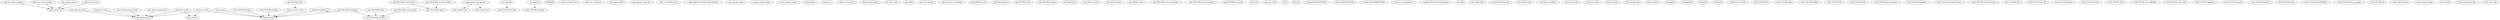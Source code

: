 /* Created by mdot for Matlab */
digraph m2html {
  add_obc_nodes_graphic -> find_nearest_pt;
  add_river_nodes_graphic -> find_nearest_pt;
  add_sponge_nodes -> find_nearest_pt;
  add_stations_list -> find_nearest_pt;
  gen_semistructured_mesh -> make_blank_mesh;
  gen_unstructured_mesh -> make_blank_mesh;
  get_HYCOM_tsobc -> interp_coarse_to_obc;
  get_POLCOMS_meanflow -> get_POLCOMS_netCDF;
  get_POLCOMS_meanflow -> nodes2elems;
  get_POLCOMS_tsobc -> get_POLCOMS_netCDF;
  get_POLCOMS_tsobc_NOCL -> get_POLCOMS_sigma;
  get_POLCOMS_tsobc_gcoms -> get_POLCOMS_netCDF;
  get_POLCOMS_tsrestart_NOCL -> get_POLCOMS_sigma;
  hybrid_coordinate -> hybrid_coordinate;
  hybrid_coordinate -> nodes2elems;
  interp_coarse_to_obc -> nodes2elems;
  make_model_nml_generic -> make_default_nml;
  make_model_nml_generic -> write_model_nml;
  read_admesh_mesh -> make_blank_mesh;
  read_gmsh_mesh -> make_blank_mesh;
  read_grid_mesh -> add_coriolis;
  read_grid_mesh -> make_blank_mesh;
  read_sigma -> nodes2elems;
  read_sms_mesh -> add_coriolis;
  read_sms_mesh -> make_blank_mesh;
  read_sms_mesh -> nodes2elems;
  set_elevtide -> write_FVCOM_elevtide;
  set_spectide -> write_FVCOM_spectide;
  write_FVCOM_forcing -> nodes2elems;
  write_FVCOM_heating -> nodes2elems;

  README [URL="README.html"];
  add_coriolis [URL="add_coriolis.html"];
  add_obc_nodes_graphic [URL="add_obc_nodes_graphic.html"];
  add_obc_nodes_list [URL="add_obc_nodes_list.html"];
  add_river_nodes_graphic [URL="add_river_nodes_graphic.html"];
  add_river_nodes_list [URL="add_river_nodes_list.html"];
  add_sigma_forDT [URL="add_sigma_forDT.html"];
  add_sponge_nodes [URL="add_sponge_nodes.html"];
  add_sponge_nodes_list [URL="add_sponge_nodes_list.html"];
  add_stations_list [URL="add_stations_list.html"];
  add_var_FVCOM_river [URL="add_var_FVCOM_river.html"];
  add_weights_FVCOM_nested_forcing [URL="add_weights_FVCOM_nested_forcing.html"];
  calc_sponge_radius [URL="calc_sponge_radius.html"];
  change_shallow_bathy [URL="change_shallow_bathy.html"];
  create_nesting_nodes [URL="create_nesting_nodes.html"];
  elems2nodes [URL="elems2nodes.html"];
  estimate_ts [URL="estimate_ts.html"];
  extract_mesoscale [URL="extract_mesoscale.html"];
  find_nearest_pt [URL="find_nearest_pt.html"];
  find_nesting_region [URL="find_nesting_region.html"];
  fix_river_nodes [URL="fix_river_nodes.html"];
  gen_semistructured_mesh [URL="gen_semistructured_mesh.html"];
  gen_unstructured_mesh [URL="gen_unstructured_mesh.html"];
  get_AMM [URL="get_AMM.html"];
  get_CFS_forcing [URL="get_CFS_forcing.html"];
  get_EA_river_climatology [URL="get_EA_river_climatology.html"];
  get_EHYPE_rivers [URL="get_EHYPE_rivers.html"];
  get_ERA_forcing [URL="get_ERA_forcing.html"];
  get_FVCOM_rivers [URL="get_FVCOM_rivers.html"];
  get_HYCOM_forcing [URL="get_HYCOM_forcing.html"];
  get_HYCOM_tsobc [URL="get_HYCOM_tsobc.html"];
  get_MetUM_pp [URL="get_MetUM_pp.html"];
  get_NAE2_forcing [URL="get_NAE2_forcing.html"];
  get_NCEP_forcing [URL="get_NCEP_forcing.html"];
  get_NEMO_rivers [URL="get_NEMO_rivers.html"];
  get_POLCOMS_meanflow [URL="get_POLCOMS_meanflow.html"];
  get_POLCOMS_netCDF [URL="get_POLCOMS_netCDF.html"];
  get_POLCOMS_river_discharge [URL="get_POLCOMS_river_discharge.html"];
  get_POLCOMS_river_positions [URL="get_POLCOMS_river_positions.html"];
  get_POLCOMS_sigma [URL="get_POLCOMS_sigma.html"];
  get_POLCOMS_tsobc [URL="get_POLCOMS_tsobc.html"];
  get_POLCOMS_tsobc_NOCL [URL="get_POLCOMS_tsobc_NOCL.html"];
  get_POLCOMS_tsobc_gcoms [URL="get_POLCOMS_tsobc_gcoms.html"];
  get_POLCOMS_tsrestart_NOCL [URL="get_POLCOMS_tsrestart_NOCL.html"];
  get_POLPRED_spectide [URL="get_POLPRED_spectide.html"];
  get_cs3x [URL="get_cs3x.html"];
  get_zeta_xtide [URL="get_zeta_xtide.html"];
  hybrid_coordinate [URL="hybrid_coordinate.html"];
  inCell [URL="inCell.html"];
  init_lag [URL="init_lag.html"];
  interp_HYCOM2FVCOM [URL="interp_HYCOM2FVCOM.html"];
  interp_NEMO2FVCOM [URL="interp_NEMO2FVCOM.html"];
  interp_POLCOMS2FVCOM [URL="interp_POLCOMS2FVCOM.html"];
  interp_coarse_to_obc [URL="interp_coarse_to_obc.html"];
  interp_sst_assimilation [URL="interp_sst_assimilation.html"];
  make_blank_mesh [URL="make_blank_mesh.html"];
  make_default_nml [URL="make_default_nml.html"];
  make_model_nml_generic [URL="make_model_nml_generic.html"];
  modify_FVCOM_nested_forcing [URL="modify_FVCOM_nested_forcing.html"];
  nodes2elems [URL="nodes2elems.html"];
  plot_field [URL="plot_field.html"];
  read_ERA_wind [URL="read_ERA_wind.html"];
  read_MetUM_forcing [URL="read_MetUM_forcing.html"];
  read_NCEP_wind [URL="read_NCEP_wind.html"];
  read_admesh_mesh [URL="read_admesh_mesh.html"];
  read_fabm_variables [URL="read_fabm_variables.html"];
  read_fvcom_bath [URL="read_fvcom_bath.html"];
  read_fvcom_obc [URL="read_fvcom_obc.html"];
  read_gmsh_mesh [URL="read_gmsh_mesh.html"];
  read_grid_mesh [URL="read_grid_mesh.html"];
  read_sigma [URL="read_sigma.html"];
  read_sms_map [URL="read_sms_map.html"];
  read_sms_mesh [URL="read_sms_mesh.html"];
  set_elevtide [URL="set_elevtide.html"];
  set_elevtide_tmd [URL="set_elevtide_tmd.html"];
  set_spectide [URL="set_spectide.html"];
  setup_metrics [URL="setup_metrics.html"];
  smoothfield [URL="smoothfield.html"];
  smoothfield2 [URL="smoothfield2.html"];
  truncfield [URL="truncfield.html"];
  wrf2fvcom [URL="wrf2fvcom.html"];
  wrf2fvcom_U10V10 [URL="wrf2fvcom_U10V10.html"];
  write_FVCOM_TT [URL="write_FVCOM_TT.html"];
  write_FVCOM_bath [URL="write_FVCOM_bath.html"];
  write_FVCOM_bedflag [URL="write_FVCOM_bedflag.html"];
  write_FVCOM_cor [URL="write_FVCOM_cor.html"];
  write_FVCOM_elevtide [URL="write_FVCOM_elevtide.html"];
  write_FVCOM_forcing [URL="write_FVCOM_forcing.html"];
  write_FVCOM_grid [URL="write_FVCOM_grid.html"];
  write_FVCOM_groundwater [URL="write_FVCOM_groundwater.html"];
  write_FVCOM_heating [URL="write_FVCOM_heating.html"];
  write_FVCOM_meanflow [URL="write_FVCOM_meanflow.html"];
  write_FVCOM_meanflow_ascii [URL="write_FVCOM_meanflow_ascii.html"];
  write_FVCOM_nested_forcing [URL="write_FVCOM_nested_forcing.html"];
  write_FVCOM_obc [URL="write_FVCOM_obc.html"];
  write_FVCOM_obs_TS [URL="write_FVCOM_obs_TS.html"];
  write_FVCOM_probes [URL="write_FVCOM_probes.html"];
  write_FVCOM_restart [URL="write_FVCOM_restart.html"];
  write_FVCOM_river [URL="write_FVCOM_river.html"];
  write_FVCOM_river_ERSEM [URL="write_FVCOM_river_ERSEM.html"];
  write_FVCOM_river_nml [URL="write_FVCOM_river_nml.html"];
  write_FVCOM_sediment [URL="write_FVCOM_sediment.html"];
  write_FVCOM_spectide [URL="write_FVCOM_spectide.html"];
  write_FVCOM_sponge [URL="write_FVCOM_sponge.html"];
  write_FVCOM_stations [URL="write_FVCOM_stations.html"];
  write_FVCOM_tsobc [URL="write_FVCOM_tsobc.html"];
  write_FVCOM_tsobcERSEM [URL="write_FVCOM_tsobcERSEM.html"];
  write_FVCOM_wind_ts_speed [URL="write_FVCOM_wind_ts_speed.html"];
  write_FVCOM_z0 [URL="write_FVCOM_z0.html"];
  write_WRF_forcing [URL="write_WRF_forcing.html"];
  write_admesh_mesh [URL="write_admesh_mesh.html"];
  write_dtank [URL="write_dtank.html"];
  write_model_nml [URL="write_model_nml.html"];
  write_nesting_bdy_file [URL="write_nesting_bdy_file.html"];
  write_river_info [URL="write_river_info.html"];
}